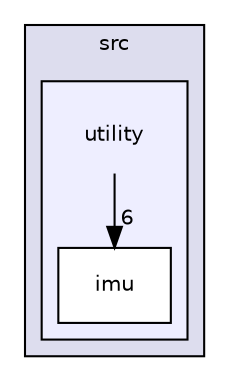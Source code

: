 digraph "/home/mongonta/GitRepos/M5Unified/src/utility" {
  compound=true
  node [ fontsize="10", fontname="Helvetica"];
  edge [ labelfontsize="10", labelfontname="Helvetica"];
  subgraph clusterdir_91eaed5fcc12f93d4de61476c3b3f742 {
    graph [ bgcolor="#ddddee", pencolor="black", label="src" fontname="Helvetica", fontsize="10", URL="dir_91eaed5fcc12f93d4de61476c3b3f742.html"]
  subgraph clusterdir_53b90258abb2433d3565c5618fd22574 {
    graph [ bgcolor="#eeeeff", pencolor="black", label="" URL="dir_53b90258abb2433d3565c5618fd22574.html"];
    dir_53b90258abb2433d3565c5618fd22574 [shape=plaintext label="utility"];
    dir_17287c4ac3751fad210b846b9b7a5e9b [shape=box label="imu" color="black" fillcolor="white" style="filled" URL="dir_17287c4ac3751fad210b846b9b7a5e9b.html"];
  }
  }
  dir_53b90258abb2433d3565c5618fd22574->dir_17287c4ac3751fad210b846b9b7a5e9b [headlabel="6", labeldistance=1.5 headhref="dir_000003_000004.html"];
}
